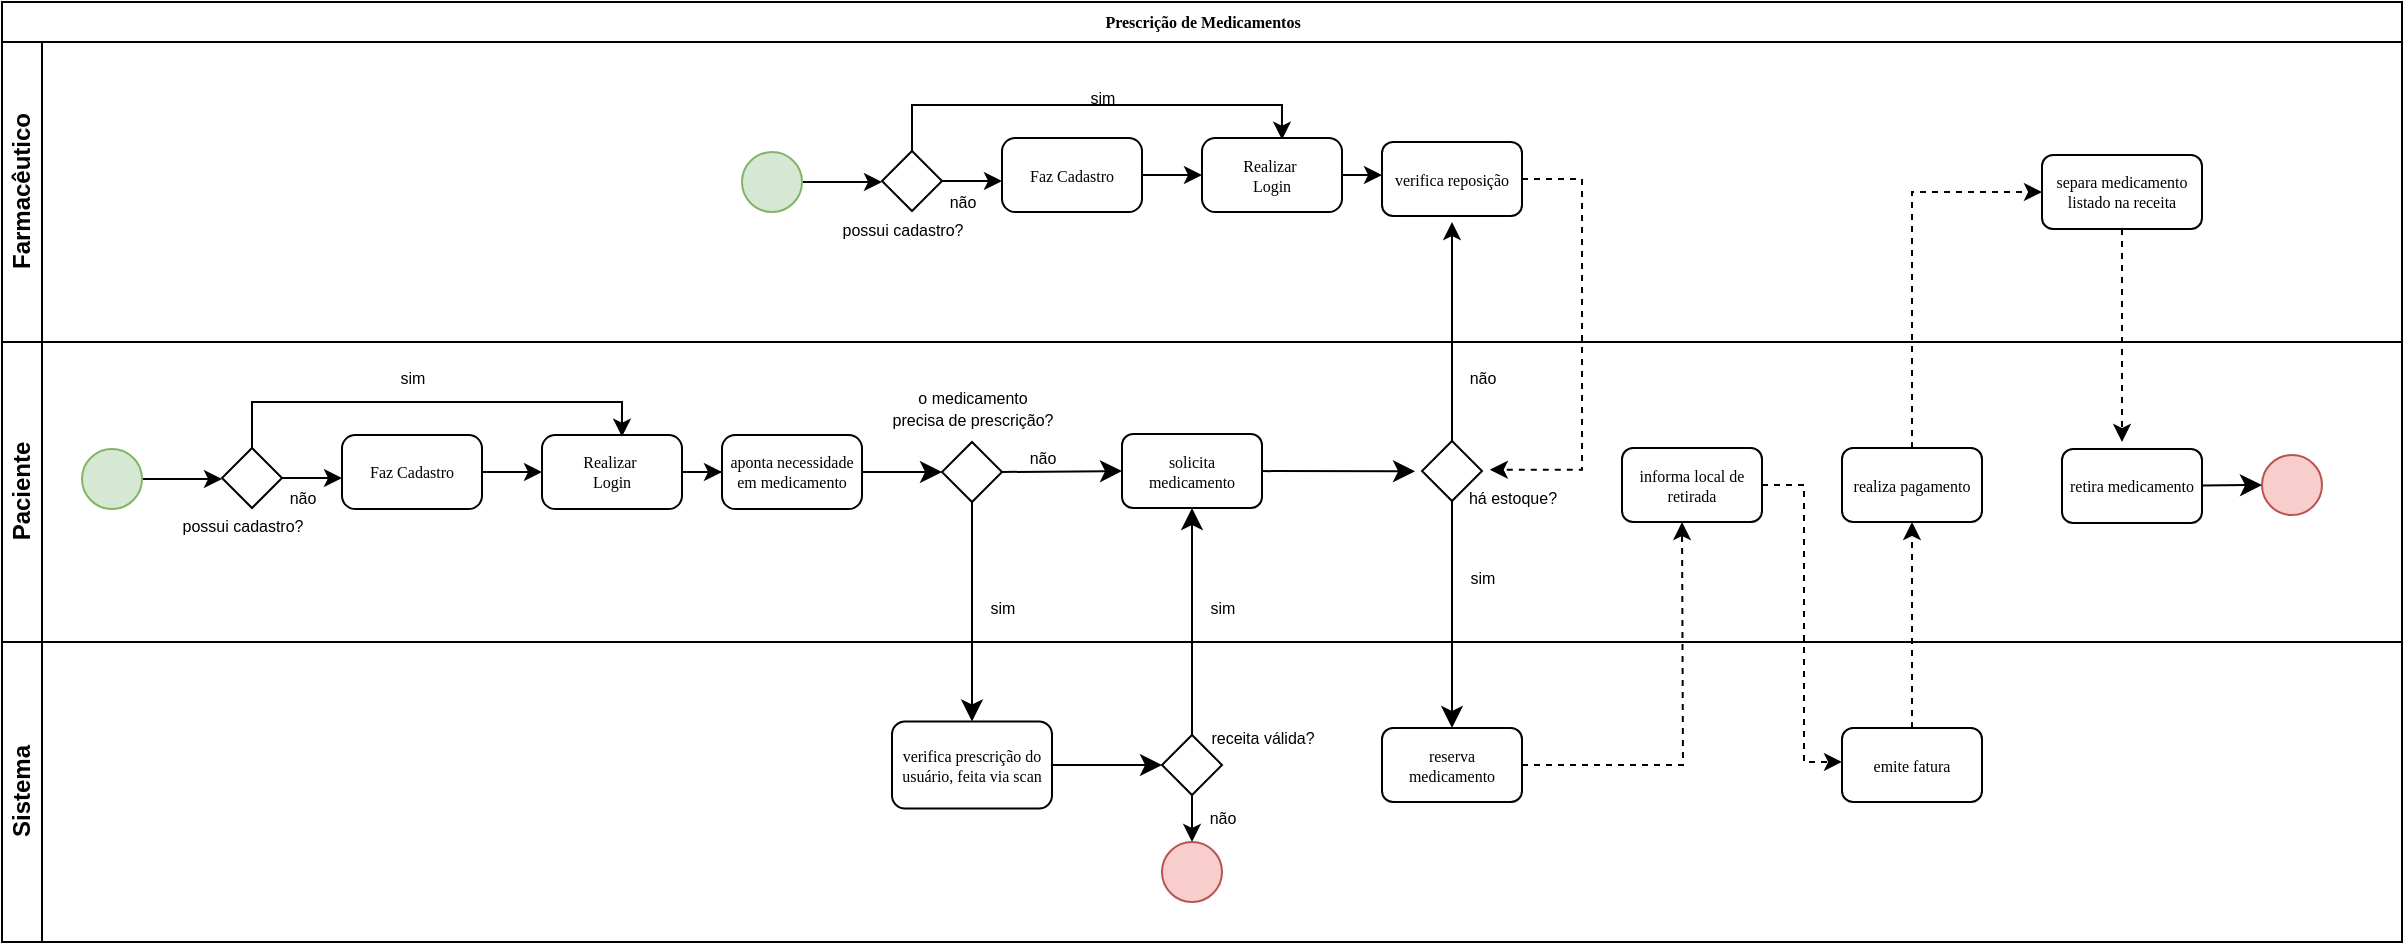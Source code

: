 <mxfile version="24.2.7" type="device">
  <diagram name="Page-1" id="c7488fd3-1785-93aa-aadb-54a6760d102a">
    <mxGraphModel dx="1259" dy="696" grid="1" gridSize="10" guides="1" tooltips="1" connect="1" arrows="1" fold="1" page="1" pageScale="1" pageWidth="1100" pageHeight="850" background="none" math="0" shadow="0">
      <root>
        <mxCell id="0" />
        <mxCell id="1" parent="0" />
        <mxCell id="2b4e8129b02d487f-1" value="Prescrição de Medicamentos" style="swimlane;html=1;childLayout=stackLayout;horizontal=1;startSize=20;horizontalStack=0;rounded=0;shadow=0;labelBackgroundColor=none;strokeWidth=1;fontFamily=Verdana;fontSize=8;align=center;" parent="1" vertex="1">
          <mxGeometry y="190" width="1200" height="470" as="geometry" />
        </mxCell>
        <mxCell id="VjBFUvE0pk2ebzaZ0n2s-48" style="edgeStyle=none;curved=1;rounded=0;orthogonalLoop=1;jettySize=auto;html=1;fontSize=12;startSize=8;endSize=8;entryX=0.5;entryY=0;entryDx=0;entryDy=0;" parent="2b4e8129b02d487f-1" source="2b4e8129b02d487f-13" target="2b4e8129b02d487f-12" edge="1">
          <mxGeometry relative="1" as="geometry">
            <mxPoint x="645" y="353.5" as="targetPoint" />
          </mxGeometry>
        </mxCell>
        <mxCell id="VjBFUvE0pk2ebzaZ0n2s-33" style="edgeStyle=none;curved=1;rounded=0;orthogonalLoop=1;jettySize=auto;html=1;fontSize=12;startSize=8;endSize=8;entryX=0.5;entryY=1;entryDx=0;entryDy=0;" parent="2b4e8129b02d487f-1" source="VjBFUvE0pk2ebzaZ0n2s-27" target="VjBFUvE0pk2ebzaZ0n2s-10" edge="1">
          <mxGeometry relative="1" as="geometry">
            <mxPoint x="535.0" y="263.5" as="targetPoint" />
          </mxGeometry>
        </mxCell>
        <mxCell id="2b4e8129b02d487f-3" value="Farmacêutico" style="swimlane;html=1;startSize=20;horizontal=0;" parent="2b4e8129b02d487f-1" vertex="1">
          <mxGeometry y="20" width="1200" height="150" as="geometry" />
        </mxCell>
        <mxCell id="og3euRuHdxeA9bLOcnyM-94" style="edgeStyle=orthogonalEdgeStyle;rounded=0;orthogonalLoop=1;jettySize=auto;html=1;dashed=1;" edge="1" parent="2b4e8129b02d487f-3" source="VjBFUvE0pk2ebzaZ0n2s-54">
          <mxGeometry relative="1" as="geometry">
            <mxPoint x="1060" y="200" as="targetPoint" />
          </mxGeometry>
        </mxCell>
        <mxCell id="VjBFUvE0pk2ebzaZ0n2s-54" value="separa medicamento listado na receita" style="rounded=1;whiteSpace=wrap;html=1;shadow=0;labelBackgroundColor=none;strokeWidth=1;fontFamily=Verdana;fontSize=8;align=center;" parent="2b4e8129b02d487f-3" vertex="1">
          <mxGeometry x="1020" y="56.5" width="80" height="37" as="geometry" />
        </mxCell>
        <mxCell id="VjBFUvE0pk2ebzaZ0n2s-18" value="verifica reposição" style="rounded=1;whiteSpace=wrap;html=1;shadow=0;labelBackgroundColor=none;strokeWidth=1;fontFamily=Verdana;fontSize=8;align=center;" parent="2b4e8129b02d487f-3" vertex="1">
          <mxGeometry x="690" y="50" width="70" height="37" as="geometry" />
        </mxCell>
        <mxCell id="og3euRuHdxeA9bLOcnyM-128" style="edgeStyle=orthogonalEdgeStyle;rounded=0;orthogonalLoop=1;jettySize=auto;html=1;" edge="1" parent="2b4e8129b02d487f-3" source="og3euRuHdxeA9bLOcnyM-129">
          <mxGeometry relative="1" as="geometry">
            <mxPoint x="440" y="70" as="targetPoint" />
          </mxGeometry>
        </mxCell>
        <mxCell id="og3euRuHdxeA9bLOcnyM-129" value="" style="ellipse;whiteSpace=wrap;html=1;rounded=0;shadow=0;labelBackgroundColor=none;strokeWidth=1;fontFamily=Verdana;fontSize=8;align=center;fillColor=#d5e8d4;strokeColor=#82b366;" vertex="1" parent="2b4e8129b02d487f-3">
          <mxGeometry x="370" y="55" width="30" height="30" as="geometry" />
        </mxCell>
        <mxCell id="og3euRuHdxeA9bLOcnyM-130" value="" style="strokeWidth=1;html=1;shape=mxgraph.flowchart.decision;whiteSpace=wrap;rounded=1;shadow=0;labelBackgroundColor=none;fontFamily=Verdana;fontSize=8;align=center;" vertex="1" parent="2b4e8129b02d487f-3">
          <mxGeometry x="440" y="54.5" width="30" height="30" as="geometry" />
        </mxCell>
        <mxCell id="og3euRuHdxeA9bLOcnyM-131" style="edgeStyle=orthogonalEdgeStyle;rounded=0;orthogonalLoop=1;jettySize=auto;html=1;exitX=0.5;exitY=0;exitDx=0;exitDy=0;exitPerimeter=0;entryX=0.571;entryY=0.022;entryDx=0;entryDy=0;entryPerimeter=0;" edge="1" parent="2b4e8129b02d487f-3" source="og3euRuHdxeA9bLOcnyM-130" target="og3euRuHdxeA9bLOcnyM-136">
          <mxGeometry relative="1" as="geometry">
            <Array as="points">
              <mxPoint x="455" y="31.5" />
              <mxPoint x="640" y="31.5" />
            </Array>
            <mxPoint x="630" y="41.5" as="targetPoint" />
          </mxGeometry>
        </mxCell>
        <mxCell id="og3euRuHdxeA9bLOcnyM-132" style="edgeStyle=orthogonalEdgeStyle;rounded=0;orthogonalLoop=1;jettySize=auto;html=1;entryX=0;entryY=0.5;entryDx=0;entryDy=0;" edge="1" parent="2b4e8129b02d487f-3" source="og3euRuHdxeA9bLOcnyM-133" target="og3euRuHdxeA9bLOcnyM-136">
          <mxGeometry relative="1" as="geometry">
            <mxPoint x="590" y="66.5" as="targetPoint" />
            <Array as="points" />
          </mxGeometry>
        </mxCell>
        <mxCell id="og3euRuHdxeA9bLOcnyM-133" value="Faz Cadastro" style="rounded=1;whiteSpace=wrap;html=1;shadow=0;labelBackgroundColor=none;strokeWidth=1;fontFamily=Verdana;fontSize=8;align=center;arcSize=18;" vertex="1" parent="2b4e8129b02d487f-3">
          <mxGeometry x="500" y="48.0" width="70" height="37" as="geometry" />
        </mxCell>
        <mxCell id="og3euRuHdxeA9bLOcnyM-134" value="&lt;span style=&quot;font-size: 8px;&quot;&gt;não&lt;/span&gt;" style="text;html=1;align=center;verticalAlign=middle;resizable=0;points=[];autosize=1;strokeColor=none;fillColor=none;fontSize=16;" vertex="1" parent="2b4e8129b02d487f-3">
          <mxGeometry x="460" y="61.5" width="40" height="30" as="geometry" />
        </mxCell>
        <mxCell id="og3euRuHdxeA9bLOcnyM-135" style="edgeStyle=orthogonalEdgeStyle;rounded=0;orthogonalLoop=1;jettySize=auto;html=1;entryX=0;entryY=0.5;entryDx=0;entryDy=0;" edge="1" parent="2b4e8129b02d487f-3" source="og3euRuHdxeA9bLOcnyM-136">
          <mxGeometry relative="1" as="geometry">
            <mxPoint x="690" y="66.5" as="targetPoint" />
          </mxGeometry>
        </mxCell>
        <mxCell id="og3euRuHdxeA9bLOcnyM-136" value="Realizar&amp;nbsp;&lt;div&gt;Login&lt;/div&gt;" style="rounded=1;whiteSpace=wrap;html=1;shadow=0;labelBackgroundColor=none;strokeWidth=1;fontFamily=Verdana;fontSize=8;align=center;arcSize=18;" vertex="1" parent="2b4e8129b02d487f-3">
          <mxGeometry x="600" y="48.0" width="70" height="37" as="geometry" />
        </mxCell>
        <mxCell id="og3euRuHdxeA9bLOcnyM-137" style="edgeStyle=orthogonalEdgeStyle;rounded=0;orthogonalLoop=1;jettySize=auto;html=1;entryX=0;entryY=0.581;entryDx=0;entryDy=0;entryPerimeter=0;" edge="1" parent="2b4e8129b02d487f-3" source="og3euRuHdxeA9bLOcnyM-130" target="og3euRuHdxeA9bLOcnyM-133">
          <mxGeometry relative="1" as="geometry" />
        </mxCell>
        <mxCell id="og3euRuHdxeA9bLOcnyM-138" value="&lt;span style=&quot;font-size: 8px;&quot;&gt;possui cadastro?&lt;/span&gt;" style="text;html=1;align=center;verticalAlign=middle;resizable=0;points=[];autosize=1;strokeColor=none;fillColor=none;fontSize=16;" vertex="1" parent="2b4e8129b02d487f-3">
          <mxGeometry x="410" y="75.5" width="80" height="30" as="geometry" />
        </mxCell>
        <mxCell id="og3euRuHdxeA9bLOcnyM-139" value="&lt;span style=&quot;font-size: 8px;&quot;&gt;sim&lt;/span&gt;" style="text;html=1;align=center;verticalAlign=middle;resizable=0;points=[];autosize=1;strokeColor=none;fillColor=none;fontSize=16;" vertex="1" parent="2b4e8129b02d487f-3">
          <mxGeometry x="530" y="10" width="40" height="30" as="geometry" />
        </mxCell>
        <mxCell id="2b4e8129b02d487f-4" value="Paciente" style="swimlane;html=1;startSize=20;horizontal=0;" parent="2b4e8129b02d487f-1" vertex="1">
          <mxGeometry y="170" width="1200" height="150" as="geometry" />
        </mxCell>
        <mxCell id="og3euRuHdxeA9bLOcnyM-6" style="edgeStyle=orthogonalEdgeStyle;rounded=0;orthogonalLoop=1;jettySize=auto;html=1;" edge="1" parent="2b4e8129b02d487f-4" source="2b4e8129b02d487f-5">
          <mxGeometry relative="1" as="geometry">
            <mxPoint x="110" y="68.5" as="targetPoint" />
          </mxGeometry>
        </mxCell>
        <mxCell id="2b4e8129b02d487f-5" value="" style="ellipse;whiteSpace=wrap;html=1;rounded=0;shadow=0;labelBackgroundColor=none;strokeWidth=1;fontFamily=Verdana;fontSize=8;align=center;fillColor=#d5e8d4;strokeColor=#82b366;" parent="2b4e8129b02d487f-4" vertex="1">
          <mxGeometry x="40" y="53.5" width="30" height="30" as="geometry" />
        </mxCell>
        <mxCell id="YPwDV1WgbGhiQQz9Uqcf-4" value="" style="strokeWidth=1;html=1;shape=mxgraph.flowchart.decision;whiteSpace=wrap;rounded=1;shadow=0;labelBackgroundColor=none;fontFamily=Verdana;fontSize=8;align=center;" parent="2b4e8129b02d487f-4" vertex="1">
          <mxGeometry x="110" y="53.0" width="30" height="30" as="geometry" />
        </mxCell>
        <mxCell id="VjBFUvE0pk2ebzaZ0n2s-49" value="" style="ellipse;whiteSpace=wrap;html=1;rounded=0;shadow=0;labelBackgroundColor=none;strokeWidth=1;fontFamily=Verdana;fontSize=8;align=center;fillColor=#f8cecc;strokeColor=#b85450;" parent="2b4e8129b02d487f-4" vertex="1">
          <mxGeometry x="1130" y="56.5" width="30" height="30" as="geometry" />
        </mxCell>
        <mxCell id="VjBFUvE0pk2ebzaZ0n2s-50" style="edgeStyle=none;curved=1;rounded=0;orthogonalLoop=1;jettySize=auto;html=1;fontSize=12;startSize=8;endSize=8;entryX=0;entryY=0.5;entryDx=0;entryDy=0;" parent="2b4e8129b02d487f-4" source="VjBFUvE0pk2ebzaZ0n2s-17" target="VjBFUvE0pk2ebzaZ0n2s-49" edge="1">
          <mxGeometry relative="1" as="geometry">
            <mxPoint x="1100.0" y="75" as="targetPoint" />
          </mxGeometry>
        </mxCell>
        <mxCell id="VjBFUvE0pk2ebzaZ0n2s-17" value="retira medicamento" style="rounded=1;whiteSpace=wrap;html=1;shadow=0;labelBackgroundColor=none;strokeWidth=1;fontFamily=Verdana;fontSize=8;align=center;" parent="2b4e8129b02d487f-4" vertex="1">
          <mxGeometry x="1030" y="53.5" width="70" height="37" as="geometry" />
        </mxCell>
        <mxCell id="VjBFUvE0pk2ebzaZ0n2s-16" value="realiza pagamento" style="rounded=1;whiteSpace=wrap;html=1;shadow=0;labelBackgroundColor=none;strokeWidth=1;fontFamily=Verdana;fontSize=8;align=center;" parent="2b4e8129b02d487f-4" vertex="1">
          <mxGeometry x="920" y="53" width="70" height="37" as="geometry" />
        </mxCell>
        <mxCell id="VjBFUvE0pk2ebzaZ0n2s-51" value="&lt;span style=&quot;font-size: 8px;&quot;&gt;sim&lt;/span&gt;" style="text;html=1;align=center;verticalAlign=middle;resizable=0;points=[];autosize=1;strokeColor=none;fillColor=none;fontSize=16;" parent="2b4e8129b02d487f-4" vertex="1">
          <mxGeometry x="720" y="100" width="40" height="30" as="geometry" />
        </mxCell>
        <mxCell id="VjBFUvE0pk2ebzaZ0n2s-10" value="solicita medicamento" style="rounded=1;whiteSpace=wrap;html=1;shadow=0;labelBackgroundColor=none;strokeWidth=1;fontFamily=Verdana;fontSize=8;align=center;" parent="2b4e8129b02d487f-4" vertex="1">
          <mxGeometry x="560" y="46.0" width="70" height="37" as="geometry" />
        </mxCell>
        <mxCell id="VjBFUvE0pk2ebzaZ0n2s-47" style="edgeStyle=none;curved=1;rounded=0;orthogonalLoop=1;jettySize=auto;html=1;entryX=-0.116;entryY=0.506;entryDx=0;entryDy=0;entryPerimeter=0;fontSize=12;startSize=8;endSize=8;" parent="2b4e8129b02d487f-4" source="VjBFUvE0pk2ebzaZ0n2s-10" target="2b4e8129b02d487f-13" edge="1">
          <mxGeometry relative="1" as="geometry" />
        </mxCell>
        <mxCell id="VjBFUvE0pk2ebzaZ0n2s-34" value="&lt;span style=&quot;font-size: 8px;&quot;&gt;sim&lt;/span&gt;" style="text;html=1;align=center;verticalAlign=middle;resizable=0;points=[];autosize=1;strokeColor=none;fillColor=none;fontSize=16;" parent="2b4e8129b02d487f-4" vertex="1">
          <mxGeometry x="590" y="115" width="40" height="30" as="geometry" />
        </mxCell>
        <mxCell id="VjBFUvE0pk2ebzaZ0n2s-12" value="" style="strokeWidth=1;html=1;shape=mxgraph.flowchart.decision;whiteSpace=wrap;rounded=1;shadow=0;labelBackgroundColor=none;fontFamily=Verdana;fontSize=8;align=center;" parent="2b4e8129b02d487f-4" vertex="1">
          <mxGeometry x="470" y="50.0" width="30" height="30" as="geometry" />
        </mxCell>
        <mxCell id="VjBFUvE0pk2ebzaZ0n2s-23" style="edgeStyle=none;curved=1;rounded=0;orthogonalLoop=1;jettySize=auto;html=1;exitX=1;exitY=0.5;exitDx=0;exitDy=0;exitPerimeter=0;entryX=0;entryY=0.5;entryDx=0;entryDy=0;fontSize=12;startSize=8;endSize=8;" parent="2b4e8129b02d487f-4" source="VjBFUvE0pk2ebzaZ0n2s-12" target="VjBFUvE0pk2ebzaZ0n2s-10" edge="1">
          <mxGeometry relative="1" as="geometry" />
        </mxCell>
        <mxCell id="VjBFUvE0pk2ebzaZ0n2s-15" value="&lt;font style=&quot;font-size: 8px;&quot;&gt;o medicamento&lt;/font&gt;&lt;div style=&quot;font-size: 8px;&quot;&gt;&lt;font style=&quot;font-size: 8px;&quot;&gt;precisa de prescrição?&lt;/font&gt;&lt;/div&gt;" style="text;html=1;align=center;verticalAlign=middle;resizable=0;points=[];autosize=1;strokeColor=none;fillColor=none;fontSize=16;" parent="2b4e8129b02d487f-4" vertex="1">
          <mxGeometry x="435" y="10" width="100" height="40" as="geometry" />
        </mxCell>
        <mxCell id="VjBFUvE0pk2ebzaZ0n2s-24" value="&lt;span style=&quot;font-size: 8px;&quot;&gt;não&lt;/span&gt;" style="text;html=1;align=center;verticalAlign=middle;resizable=0;points=[];autosize=1;strokeColor=none;fillColor=none;fontSize=16;" parent="2b4e8129b02d487f-4" vertex="1">
          <mxGeometry x="500" y="40" width="40" height="30" as="geometry" />
        </mxCell>
        <mxCell id="VjBFUvE0pk2ebzaZ0n2s-26" value="&lt;span style=&quot;font-size: 8px;&quot;&gt;sim&lt;/span&gt;" style="text;html=1;align=center;verticalAlign=middle;resizable=0;points=[];autosize=1;strokeColor=none;fillColor=none;fontSize=16;" parent="2b4e8129b02d487f-4" vertex="1">
          <mxGeometry x="480" y="115" width="40" height="30" as="geometry" />
        </mxCell>
        <mxCell id="VjBFUvE0pk2ebzaZ0n2s-9" value="aponta necessidade em medicamento" style="rounded=1;whiteSpace=wrap;html=1;shadow=0;labelBackgroundColor=none;strokeWidth=1;fontFamily=Verdana;fontSize=8;align=center;arcSize=18;" parent="2b4e8129b02d487f-4" vertex="1">
          <mxGeometry x="360" y="46.5" width="70" height="37" as="geometry" />
        </mxCell>
        <mxCell id="VjBFUvE0pk2ebzaZ0n2s-13" style="edgeStyle=none;curved=1;rounded=0;orthogonalLoop=1;jettySize=auto;html=1;exitX=1;exitY=0.5;exitDx=0;exitDy=0;fontSize=12;startSize=8;endSize=8;entryX=0;entryY=0.5;entryDx=0;entryDy=0;entryPerimeter=0;" parent="2b4e8129b02d487f-4" source="VjBFUvE0pk2ebzaZ0n2s-9" target="VjBFUvE0pk2ebzaZ0n2s-12" edge="1">
          <mxGeometry relative="1" as="geometry">
            <mxPoint x="390" y="68.786" as="targetPoint" />
          </mxGeometry>
        </mxCell>
        <mxCell id="YPwDV1WgbGhiQQz9Uqcf-60" style="edgeStyle=orthogonalEdgeStyle;rounded=0;orthogonalLoop=1;jettySize=auto;html=1;exitX=0.5;exitY=0;exitDx=0;exitDy=0;exitPerimeter=0;entryX=0.571;entryY=0.022;entryDx=0;entryDy=0;entryPerimeter=0;" parent="2b4e8129b02d487f-4" source="YPwDV1WgbGhiQQz9Uqcf-4" target="YPwDV1WgbGhiQQz9Uqcf-59" edge="1">
          <mxGeometry relative="1" as="geometry">
            <Array as="points">
              <mxPoint x="125" y="30" />
              <mxPoint x="310" y="30" />
            </Array>
            <mxPoint x="300" y="40" as="targetPoint" />
          </mxGeometry>
        </mxCell>
        <mxCell id="og3euRuHdxeA9bLOcnyM-8" style="edgeStyle=orthogonalEdgeStyle;rounded=0;orthogonalLoop=1;jettySize=auto;html=1;entryX=0;entryY=0.5;entryDx=0;entryDy=0;" edge="1" parent="2b4e8129b02d487f-4" source="YPwDV1WgbGhiQQz9Uqcf-63" target="YPwDV1WgbGhiQQz9Uqcf-59">
          <mxGeometry relative="1" as="geometry">
            <mxPoint x="260" y="65.0" as="targetPoint" />
            <Array as="points" />
          </mxGeometry>
        </mxCell>
        <mxCell id="YPwDV1WgbGhiQQz9Uqcf-63" value="Faz Cadastro" style="rounded=1;whiteSpace=wrap;html=1;shadow=0;labelBackgroundColor=none;strokeWidth=1;fontFamily=Verdana;fontSize=8;align=center;arcSize=18;" parent="2b4e8129b02d487f-4" vertex="1">
          <mxGeometry x="170" y="46.5" width="70" height="37" as="geometry" />
        </mxCell>
        <mxCell id="YPwDV1WgbGhiQQz9Uqcf-66" value="&lt;span style=&quot;font-size: 8px;&quot;&gt;sim&lt;/span&gt;" style="text;html=1;align=center;verticalAlign=middle;resizable=0;points=[];autosize=1;strokeColor=none;fillColor=none;fontSize=16;" parent="2b4e8129b02d487f-4" vertex="1">
          <mxGeometry x="185" width="40" height="30" as="geometry" />
        </mxCell>
        <mxCell id="YPwDV1WgbGhiQQz9Uqcf-67" value="&lt;span style=&quot;font-size: 8px;&quot;&gt;não&lt;/span&gt;" style="text;html=1;align=center;verticalAlign=middle;resizable=0;points=[];autosize=1;strokeColor=none;fillColor=none;fontSize=16;" parent="2b4e8129b02d487f-4" vertex="1">
          <mxGeometry x="130" y="60" width="40" height="30" as="geometry" />
        </mxCell>
        <mxCell id="og3euRuHdxeA9bLOcnyM-53" style="edgeStyle=orthogonalEdgeStyle;rounded=0;orthogonalLoop=1;jettySize=auto;html=1;entryX=0;entryY=0.5;entryDx=0;entryDy=0;" edge="1" parent="2b4e8129b02d487f-4" source="YPwDV1WgbGhiQQz9Uqcf-59" target="VjBFUvE0pk2ebzaZ0n2s-9">
          <mxGeometry relative="1" as="geometry" />
        </mxCell>
        <mxCell id="YPwDV1WgbGhiQQz9Uqcf-59" value="Realizar&amp;nbsp;&lt;div&gt;Login&lt;/div&gt;" style="rounded=1;whiteSpace=wrap;html=1;shadow=0;labelBackgroundColor=none;strokeWidth=1;fontFamily=Verdana;fontSize=8;align=center;arcSize=18;" parent="2b4e8129b02d487f-4" vertex="1">
          <mxGeometry x="270" y="46.5" width="70" height="37" as="geometry" />
        </mxCell>
        <mxCell id="og3euRuHdxeA9bLOcnyM-7" style="edgeStyle=orthogonalEdgeStyle;rounded=0;orthogonalLoop=1;jettySize=auto;html=1;entryX=0;entryY=0.581;entryDx=0;entryDy=0;entryPerimeter=0;" edge="1" parent="2b4e8129b02d487f-4" source="YPwDV1WgbGhiQQz9Uqcf-4" target="YPwDV1WgbGhiQQz9Uqcf-63">
          <mxGeometry relative="1" as="geometry" />
        </mxCell>
        <mxCell id="og3euRuHdxeA9bLOcnyM-9" value="&lt;span style=&quot;font-size: 8px;&quot;&gt;possui cadastro?&lt;/span&gt;" style="text;html=1;align=center;verticalAlign=middle;resizable=0;points=[];autosize=1;strokeColor=none;fillColor=none;fontSize=16;" vertex="1" parent="2b4e8129b02d487f-4">
          <mxGeometry x="80" y="74" width="80" height="30" as="geometry" />
        </mxCell>
        <mxCell id="VjBFUvE0pk2ebzaZ0n2s-46" value="&lt;span style=&quot;font-size: 8px;&quot;&gt;há estoque?&lt;/span&gt;" style="text;html=1;align=center;verticalAlign=middle;resizable=0;points=[];autosize=1;strokeColor=none;fillColor=none;fontSize=16;shadow=0;labelBackgroundColor=default;labelBorderColor=none;textShadow=0;" parent="2b4e8129b02d487f-4" vertex="1">
          <mxGeometry x="720" y="60" width="70" height="30" as="geometry" />
        </mxCell>
        <mxCell id="og3euRuHdxeA9bLOcnyM-89" style="edgeStyle=orthogonalEdgeStyle;rounded=0;orthogonalLoop=1;jettySize=auto;html=1;" edge="1" parent="2b4e8129b02d487f-4" source="2b4e8129b02d487f-13">
          <mxGeometry relative="1" as="geometry">
            <mxPoint x="725.0" y="-60" as="targetPoint" />
          </mxGeometry>
        </mxCell>
        <mxCell id="2b4e8129b02d487f-13" value="" style="strokeWidth=1;html=1;shape=mxgraph.flowchart.decision;whiteSpace=wrap;rounded=1;shadow=0;labelBackgroundColor=none;fontFamily=Verdana;fontSize=8;align=center;" parent="2b4e8129b02d487f-4" vertex="1">
          <mxGeometry x="710" y="49.5" width="30" height="30" as="geometry" />
        </mxCell>
        <mxCell id="VjBFUvE0pk2ebzaZ0n2s-55" value="&lt;span style=&quot;font-size: 8px;&quot;&gt;não&lt;/span&gt;" style="text;html=1;align=center;verticalAlign=middle;resizable=0;points=[];autosize=1;strokeColor=none;fillColor=none;fontSize=16;" parent="2b4e8129b02d487f-4" vertex="1">
          <mxGeometry x="720" width="40" height="30" as="geometry" />
        </mxCell>
        <mxCell id="og3euRuHdxeA9bLOcnyM-90" value="informa local de retirada" style="rounded=1;whiteSpace=wrap;html=1;shadow=0;labelBackgroundColor=none;strokeWidth=1;fontFamily=Verdana;fontSize=8;align=center;" vertex="1" parent="2b4e8129b02d487f-4">
          <mxGeometry x="810" y="53" width="70" height="37" as="geometry" />
        </mxCell>
        <mxCell id="VjBFUvE0pk2ebzaZ0n2s-1" value="Sistema" style="swimlane;html=1;startSize=20;horizontal=0;" parent="2b4e8129b02d487f-1" vertex="1">
          <mxGeometry y="320" width="1200" height="150" as="geometry" />
        </mxCell>
        <mxCell id="VjBFUvE0pk2ebzaZ0n2s-11" value="emite fatura" style="rounded=1;whiteSpace=wrap;html=1;shadow=0;labelBackgroundColor=none;strokeWidth=1;fontFamily=Verdana;fontSize=8;align=center;" parent="VjBFUvE0pk2ebzaZ0n2s-1" vertex="1">
          <mxGeometry x="920" y="43" width="70" height="37" as="geometry" />
        </mxCell>
        <mxCell id="VjBFUvE0pk2ebzaZ0n2s-29" style="edgeStyle=none;curved=1;rounded=0;orthogonalLoop=1;jettySize=auto;html=1;exitX=1;exitY=0.5;exitDx=0;exitDy=0;fontSize=12;startSize=8;endSize=8;entryX=0;entryY=0.5;entryDx=0;entryDy=0;entryPerimeter=0;" parent="VjBFUvE0pk2ebzaZ0n2s-1" source="VjBFUvE0pk2ebzaZ0n2s-20" target="VjBFUvE0pk2ebzaZ0n2s-27" edge="1">
          <mxGeometry relative="1" as="geometry">
            <mxPoint x="510.0" y="65.466" as="targetPoint" />
          </mxGeometry>
        </mxCell>
        <mxCell id="VjBFUvE0pk2ebzaZ0n2s-20" value="verifica prescrição do usuário, feita via scan" style="rounded=1;whiteSpace=wrap;html=1;shadow=0;labelBackgroundColor=none;strokeWidth=1;fontFamily=Verdana;fontSize=8;align=center;" parent="VjBFUvE0pk2ebzaZ0n2s-1" vertex="1">
          <mxGeometry x="445" y="39.75" width="80" height="43.5" as="geometry" />
        </mxCell>
        <mxCell id="YPwDV1WgbGhiQQz9Uqcf-79" style="edgeStyle=orthogonalEdgeStyle;rounded=0;orthogonalLoop=1;jettySize=auto;html=1;exitX=1;exitY=0.5;exitDx=0;exitDy=0;dashed=1;" parent="VjBFUvE0pk2ebzaZ0n2s-1" source="2b4e8129b02d487f-12" edge="1">
          <mxGeometry relative="1" as="geometry">
            <mxPoint x="840" y="-60" as="targetPoint" />
          </mxGeometry>
        </mxCell>
        <mxCell id="2b4e8129b02d487f-12" value="reserva medicamento" style="rounded=1;whiteSpace=wrap;html=1;shadow=0;labelBackgroundColor=none;strokeWidth=1;fontFamily=Verdana;fontSize=8;align=center;" parent="VjBFUvE0pk2ebzaZ0n2s-1" vertex="1">
          <mxGeometry x="690" y="43.0" width="70" height="37" as="geometry" />
        </mxCell>
        <mxCell id="og3euRuHdxeA9bLOcnyM-85" style="edgeStyle=orthogonalEdgeStyle;rounded=0;orthogonalLoop=1;jettySize=auto;html=1;entryX=0.5;entryY=0;entryDx=0;entryDy=0;" edge="1" parent="VjBFUvE0pk2ebzaZ0n2s-1" source="VjBFUvE0pk2ebzaZ0n2s-27" target="VjBFUvE0pk2ebzaZ0n2s-43">
          <mxGeometry relative="1" as="geometry" />
        </mxCell>
        <mxCell id="VjBFUvE0pk2ebzaZ0n2s-27" value="" style="strokeWidth=1;html=1;shape=mxgraph.flowchart.decision;whiteSpace=wrap;rounded=1;shadow=0;labelBackgroundColor=none;fontFamily=Verdana;fontSize=8;align=center;" parent="VjBFUvE0pk2ebzaZ0n2s-1" vertex="1">
          <mxGeometry x="580" y="46.5" width="30" height="30" as="geometry" />
        </mxCell>
        <mxCell id="VjBFUvE0pk2ebzaZ0n2s-28" value="&lt;span style=&quot;font-size: 8px;&quot;&gt;receita válida?&lt;/span&gt;" style="text;html=1;align=center;verticalAlign=middle;resizable=0;points=[];autosize=1;strokeColor=none;fillColor=none;fontSize=16;" parent="VjBFUvE0pk2ebzaZ0n2s-1" vertex="1">
          <mxGeometry x="590" y="30" width="80" height="30" as="geometry" />
        </mxCell>
        <mxCell id="VjBFUvE0pk2ebzaZ0n2s-43" value="" style="ellipse;whiteSpace=wrap;html=1;rounded=0;shadow=0;labelBackgroundColor=none;strokeWidth=1;fontFamily=Verdana;fontSize=8;align=center;fillColor=#f8cecc;strokeColor=#b85450;" parent="VjBFUvE0pk2ebzaZ0n2s-1" vertex="1">
          <mxGeometry x="580" y="100" width="30" height="30" as="geometry" />
        </mxCell>
        <mxCell id="VjBFUvE0pk2ebzaZ0n2s-45" value="&lt;span style=&quot;font-size: 8px;&quot;&gt;não&lt;/span&gt;" style="text;html=1;align=center;verticalAlign=middle;resizable=0;points=[];autosize=1;strokeColor=none;fillColor=none;fontSize=16;" parent="VjBFUvE0pk2ebzaZ0n2s-1" vertex="1">
          <mxGeometry x="590" y="69.75" width="40" height="30" as="geometry" />
        </mxCell>
        <mxCell id="VjBFUvE0pk2ebzaZ0n2s-25" style="edgeStyle=none;curved=1;rounded=0;orthogonalLoop=1;jettySize=auto;html=1;exitX=0.5;exitY=1;exitDx=0;exitDy=0;exitPerimeter=0;entryX=0.5;entryY=0;entryDx=0;entryDy=0;fontSize=12;startSize=8;endSize=8;" parent="2b4e8129b02d487f-1" source="VjBFUvE0pk2ebzaZ0n2s-12" target="VjBFUvE0pk2ebzaZ0n2s-20" edge="1">
          <mxGeometry relative="1" as="geometry" />
        </mxCell>
        <mxCell id="YPwDV1WgbGhiQQz9Uqcf-80" style="edgeStyle=orthogonalEdgeStyle;rounded=0;orthogonalLoop=1;jettySize=auto;html=1;exitX=0.5;exitY=0;exitDx=0;exitDy=0;entryX=0.5;entryY=1;entryDx=0;entryDy=0;dashed=1;" parent="2b4e8129b02d487f-1" source="VjBFUvE0pk2ebzaZ0n2s-11" target="VjBFUvE0pk2ebzaZ0n2s-16" edge="1">
          <mxGeometry relative="1" as="geometry" />
        </mxCell>
        <mxCell id="YPwDV1WgbGhiQQz9Uqcf-81" style="edgeStyle=orthogonalEdgeStyle;rounded=0;orthogonalLoop=1;jettySize=auto;html=1;exitX=0.5;exitY=0;exitDx=0;exitDy=0;entryX=0;entryY=0.5;entryDx=0;entryDy=0;dashed=1;" parent="2b4e8129b02d487f-1" source="VjBFUvE0pk2ebzaZ0n2s-16" target="VjBFUvE0pk2ebzaZ0n2s-54" edge="1">
          <mxGeometry relative="1" as="geometry" />
        </mxCell>
        <mxCell id="og3euRuHdxeA9bLOcnyM-86" style="edgeStyle=orthogonalEdgeStyle;rounded=0;orthogonalLoop=1;jettySize=auto;html=1;exitX=1;exitY=0.5;exitDx=0;exitDy=0;entryX=1.13;entryY=0.479;entryDx=0;entryDy=0;entryPerimeter=0;dashed=1;" edge="1" parent="2b4e8129b02d487f-1" source="VjBFUvE0pk2ebzaZ0n2s-18" target="2b4e8129b02d487f-13">
          <mxGeometry relative="1" as="geometry">
            <mxPoint x="750" y="250" as="targetPoint" />
            <Array as="points">
              <mxPoint x="790" y="88" />
              <mxPoint x="790" y="234" />
            </Array>
          </mxGeometry>
        </mxCell>
        <mxCell id="og3euRuHdxeA9bLOcnyM-91" style="edgeStyle=orthogonalEdgeStyle;rounded=0;orthogonalLoop=1;jettySize=auto;html=1;entryX=0;entryY=0.459;entryDx=0;entryDy=0;entryPerimeter=0;dashed=1;" edge="1" parent="2b4e8129b02d487f-1" source="og3euRuHdxeA9bLOcnyM-90" target="VjBFUvE0pk2ebzaZ0n2s-11">
          <mxGeometry relative="1" as="geometry">
            <mxPoint x="900" y="380" as="targetPoint" />
            <Array as="points">
              <mxPoint x="901" y="242" />
              <mxPoint x="901" y="380" />
            </Array>
          </mxGeometry>
        </mxCell>
      </root>
    </mxGraphModel>
  </diagram>
</mxfile>
